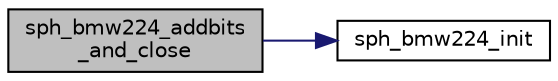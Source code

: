 digraph "sph_bmw224_addbits_and_close"
{
 // LATEX_PDF_SIZE
  edge [fontname="Helvetica",fontsize="10",labelfontname="Helvetica",labelfontsize="10"];
  node [fontname="Helvetica",fontsize="10",shape=record];
  rankdir="LR";
  Node1 [label="sph_bmw224_addbits\l_and_close",height=0.2,width=0.4,color="black", fillcolor="grey75", style="filled", fontcolor="black",tooltip=" "];
  Node1 -> Node2 [color="midnightblue",fontsize="10",style="solid",fontname="Helvetica"];
  Node2 [label="sph_bmw224_init",height=0.2,width=0.4,color="black", fillcolor="white", style="filled",URL="$sph__bmw_8h.html#a58969589b69beb26d2b608b018342457",tooltip=" "];
}

